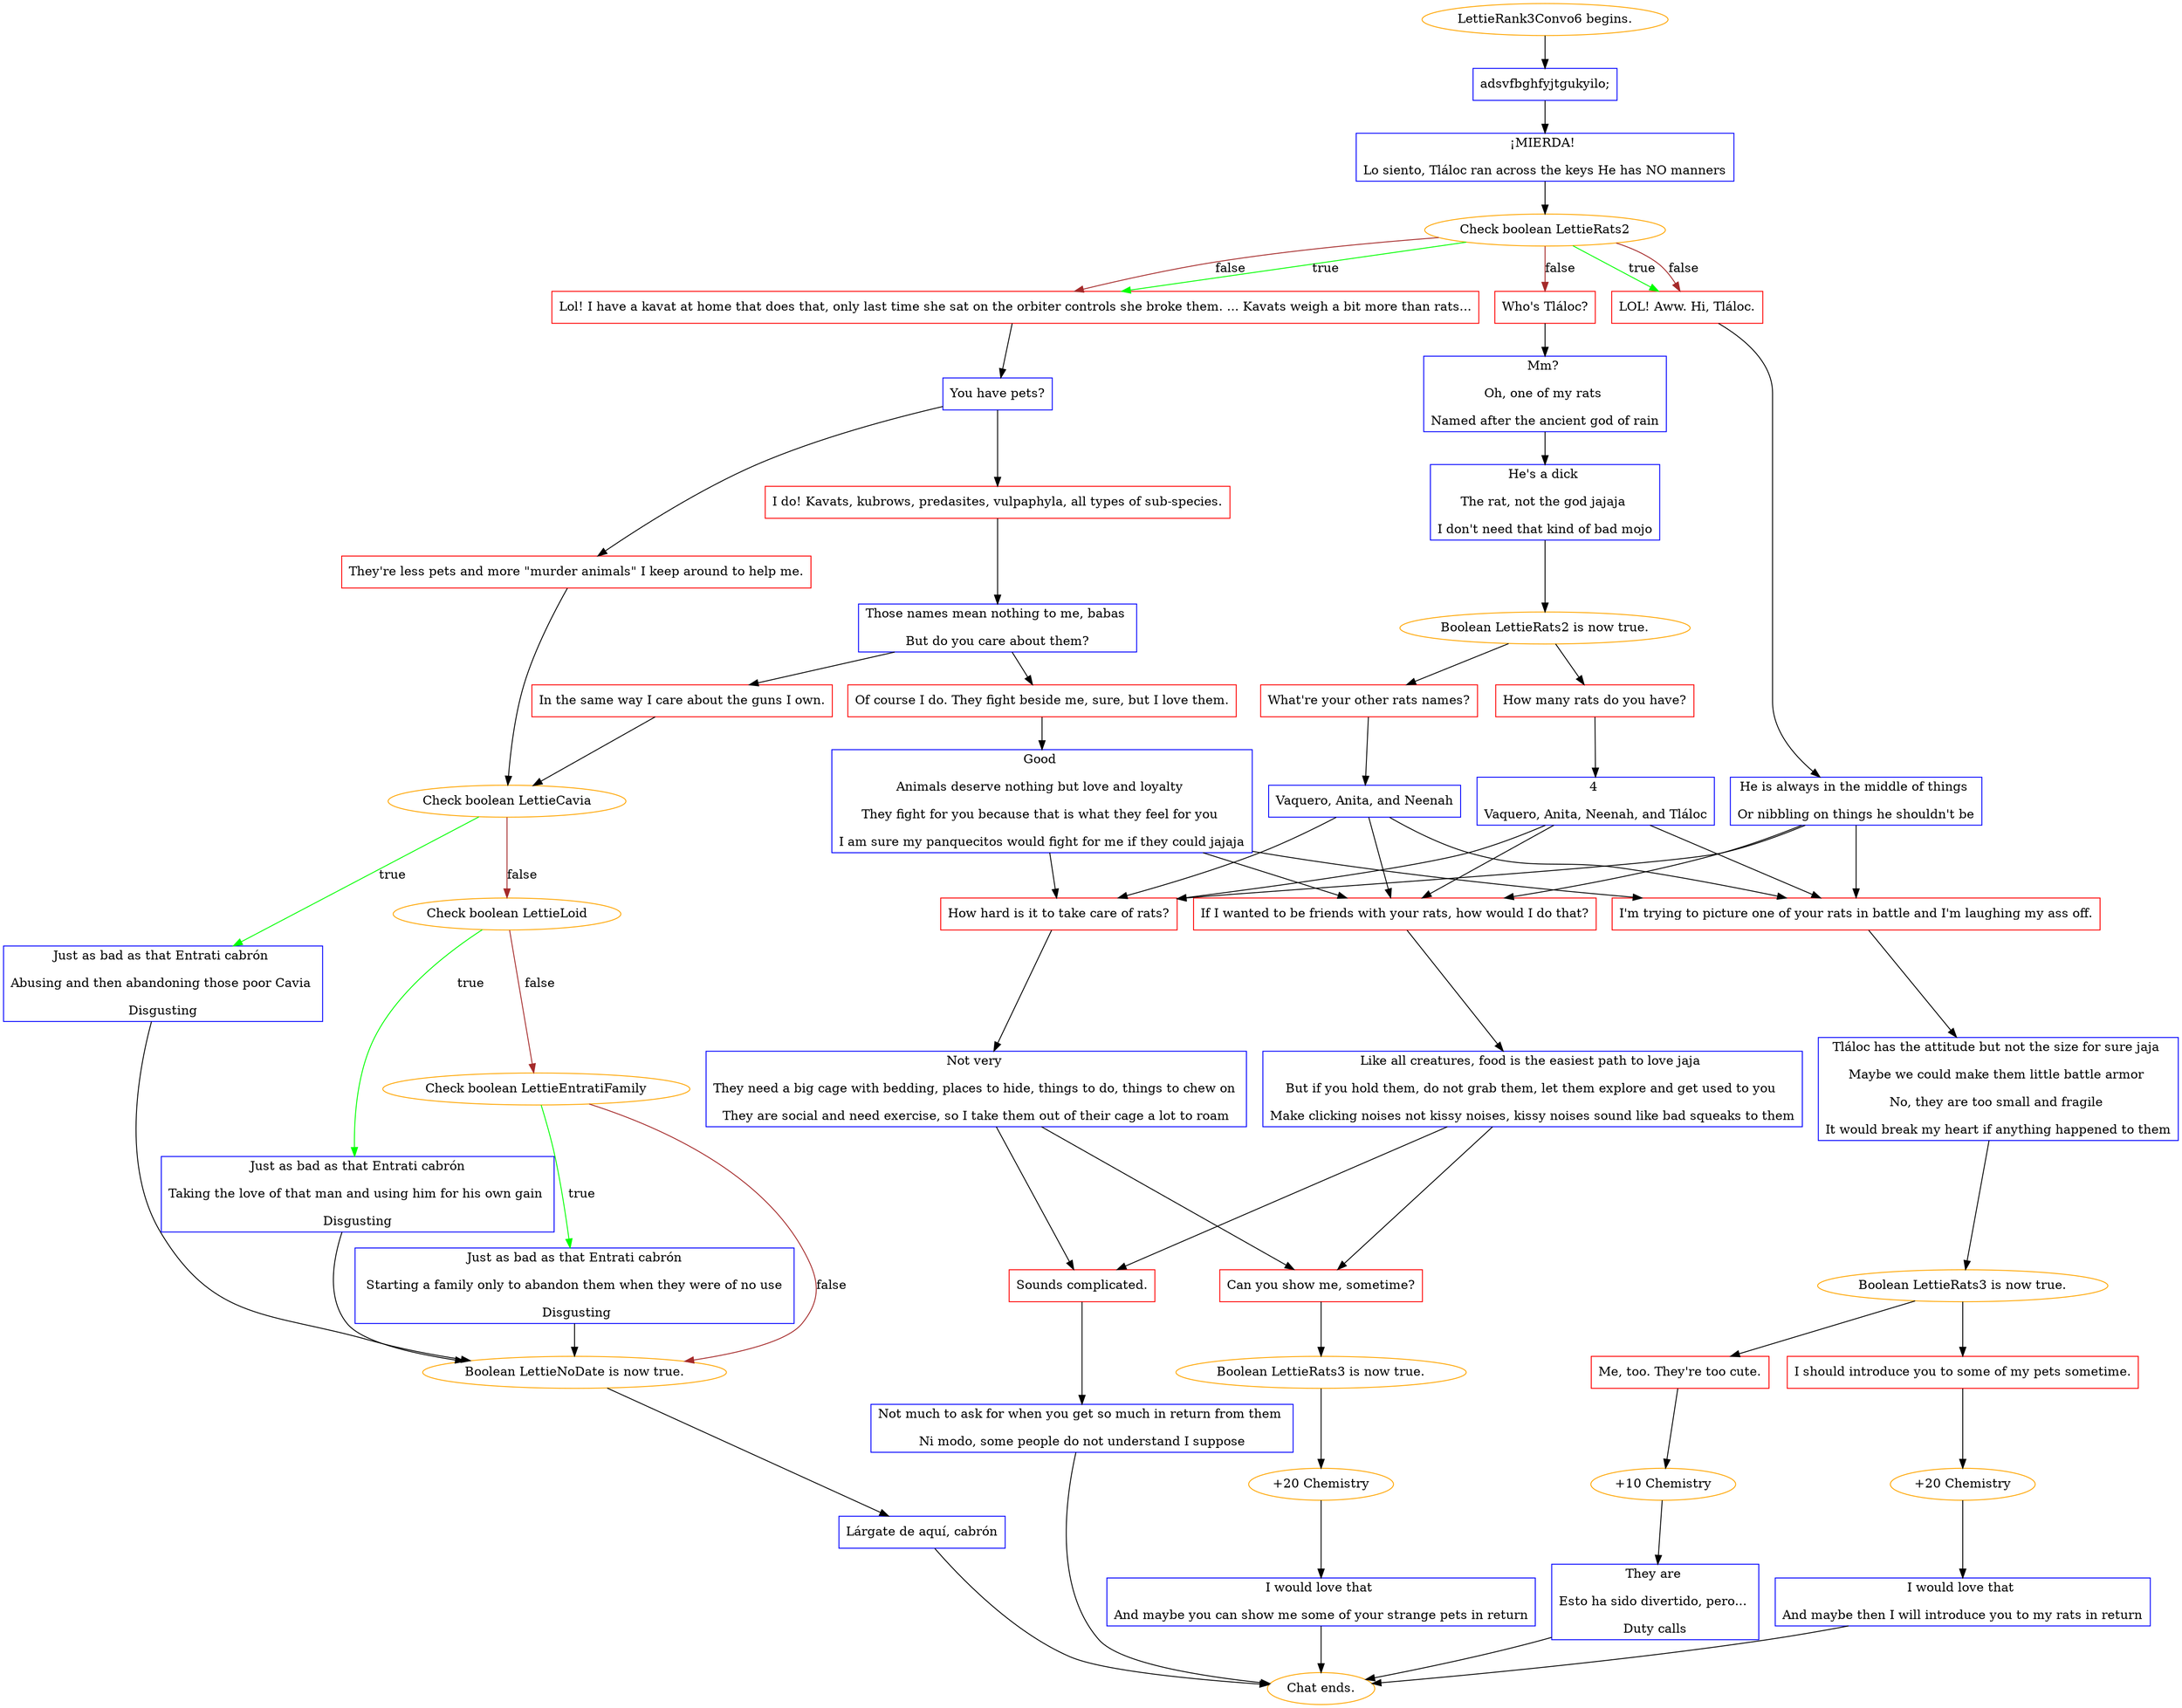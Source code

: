 digraph {
	"LettieRank3Convo6 begins." [color=orange];
		"LettieRank3Convo6 begins." -> 949;
	949 [label="adsvfbghfyjtgukyilo;",shape=box,color=blue];
		949 -> 950;
	950 [label="¡MIERDA! 
Lo siento, Tláloc ran across the keys He has NO manners",shape=box,color=blue];
		950 -> 951;
	951 [label="Check boolean LettieRats2",color=orange];
		951 -> 952 [label=true,color=green];
		951 -> 954 [label=true,color=green];
		951 -> 952 [label=false,color=brown];
		951 -> 953 [label=false,color=brown];
		951 -> 954 [label=false,color=brown];
	952 [label="LOL! Aww. Hi, Tláloc.",shape=box,color=red];
		952 -> 955;
	954 [label="Lol! I have a kavat at home that does that, only last time she sat on the orbiter controls she broke them. ... Kavats weigh a bit more than rats...",shape=box,color=red];
		954 -> 957;
	953 [label="Who's Tláloc?",shape=box,color=red];
		953 -> 956;
	955 [label="He is always in the middle of things 
Or nibbling on things he shouldn't be",shape=box,color=blue];
		955 -> 978;
		955 -> 979;
		955 -> 980;
	957 [label="You have pets?",shape=box,color=blue];
		957 -> 958;
		957 -> 959;
	956 [label="Mm? 
Oh, one of my rats 
Named after the ancient god of rain",shape=box,color=blue];
		956 -> 960;
	978 [label="If I wanted to be friends with your rats, how would I do that?",shape=box,color=red];
		978 -> 981;
	979 [label="How hard is it to take care of rats?",shape=box,color=red];
		979 -> 982;
	980 [label="I'm trying to picture one of your rats in battle and I'm laughing my ass off.",shape=box,color=red];
		980 -> 983;
	958 [label="I do! Kavats, kubrows, predasites, vulpaphyla, all types of sub-species.",shape=box,color=red];
		958 -> 961;
	959 [label="They're less pets and more \"murder animals\" I keep around to help me.",shape=box,color=red];
		959 -> 968;
	960 [label="He's a dick 
The rat, not the god jajaja 
I don't need that kind of bad mojo",shape=box,color=blue];
		960 -> "/EE/Types/Engine/SetBooleanDialogueNode:LettieRats2:962:963";
	981 [label="Like all creatures, food is the easiest path to love jaja 
But if you hold them, do not grab them, let them explore and get used to you 
Make clicking noises not kissy noises, kissy noises sound like bad squeaks to them",shape=box,color=blue];
		981 -> 984;
		981 -> 985;
	982 [label="Not very 
They need a big cage with bedding, places to hide, things to do, things to chew on 
They are social and need exercise, so I take them out of their cage a lot to roam",shape=box,color=blue];
		982 -> 984;
		982 -> 985;
	983 [label="Tláloc has the attitude but not the size for sure jaja 
Maybe we could make them little battle armor 
No, they are too small and fragile 
It would break my heart if anything happened to them",shape=box,color=blue];
		983 -> "/EE/Types/Engine/SetBooleanDialogueNode:LettieRats3:991:992";
	961 [label="Those names mean nothing to me, babas 
But do you care about them?",shape=box,color=blue];
		961 -> 966;
		961 -> 967;
	968 [label="Check boolean LettieCavia",color=orange];
		968 -> 972 [label=true,color=green];
		968 -> 970 [label=false,color=brown];
	"/EE/Types/Engine/SetBooleanDialogueNode:LettieRats2:962:963" [label="Boolean LettieRats2 is now true.",color=orange];
		"/EE/Types/Engine/SetBooleanDialogueNode:LettieRats2:962:963" -> 962;
		"/EE/Types/Engine/SetBooleanDialogueNode:LettieRats2:962:963" -> 963;
	984 [label="Can you show me, sometime?",shape=box,color=red];
		984 -> "/EE/Types/Engine/SetBooleanDialogueNode:LettieRats3:996";
	985 [label="Sounds complicated.",shape=box,color=red];
		985 -> 988;
	"/EE/Types/Engine/SetBooleanDialogueNode:LettieRats3:991:992" [label="Boolean LettieRats3 is now true.",color=orange];
		"/EE/Types/Engine/SetBooleanDialogueNode:LettieRats3:991:992" -> 991;
		"/EE/Types/Engine/SetBooleanDialogueNode:LettieRats3:991:992" -> 992;
	966 [label="Of course I do. They fight beside me, sure, but I love them.",shape=box,color=red];
		966 -> 969;
	967 [label="In the same way I care about the guns I own.",shape=box,color=red];
		967 -> 968;
	972 [label="Just as bad as that Entrati cabrón 
Abusing and then abandoning those poor Cavia 
Disgusting",shape=box,color=blue];
		972 -> "/EE/Types/Engine/SetBooleanDialogueNode:LettieNoDate:976";
	970 [label="Check boolean LettieLoid",color=orange];
		970 -> 973 [label=true,color=green];
		970 -> 971 [label=false,color=brown];
	962 [label="How many rats do you have?",shape=box,color=red];
		962 -> 964;
	963 [label="What're your other rats names?",shape=box,color=red];
		963 -> 965;
	"/EE/Types/Engine/SetBooleanDialogueNode:LettieRats3:996" [label="Boolean LettieRats3 is now true.",color=orange];
		"/EE/Types/Engine/SetBooleanDialogueNode:LettieRats3:996" -> 996;
	988 [label="Not much to ask for when you get so much in return from them 
Ni modo, some people do not understand I suppose",shape=box,color=blue];
		988 -> "Chat ends.";
	991 [label="Me, too. They're too cute.",shape=box,color=red];
		991 -> 997;
	992 [label="I should introduce you to some of my pets sometime.",shape=box,color=red];
		992 -> 995;
	969 [label="Good 
Animals deserve nothing but love and loyalty 
They fight for you because that is what they feel for you 
I am sure my panquecitos would fight for me if they could jajaja",shape=box,color=blue];
		969 -> 978;
		969 -> 979;
		969 -> 980;
	"/EE/Types/Engine/SetBooleanDialogueNode:LettieNoDate:976" [label="Boolean LettieNoDate is now true.",color=orange];
		"/EE/Types/Engine/SetBooleanDialogueNode:LettieNoDate:976" -> 976;
	973 [label="Just as bad as that Entrati cabrón
Taking the love of that man and using him for his own gain 
Disgusting",shape=box,color=blue];
		973 -> "/EE/Types/Engine/SetBooleanDialogueNode:LettieNoDate:976";
	971 [label="Check boolean LettieEntratiFamily",color=orange];
		971 -> 974 [label=true,color=green];
		971 -> "/EE/Types/Engine/SetBooleanDialogueNode:LettieNoDate:976" [label=false,color=brown];
	964 [label="4 
Vaquero, Anita, Neenah, and Tláloc",shape=box,color=blue];
		964 -> 978;
		964 -> 979;
		964 -> 980;
	965 [label="Vaquero, Anita, and Neenah",shape=box,color=blue];
		965 -> 978;
		965 -> 979;
		965 -> 980;
	996 [label="+20 Chemistry",color=orange];
		996 -> 987;
	"Chat ends." [color=orange];
	997 [label="+10 Chemistry",color=orange];
		997 -> 993;
	995 [label="+20 Chemistry",color=orange];
		995 -> 994;
	976 [label="Lárgate de aquí, cabrón",shape=box,color=blue];
		976 -> "Chat ends.";
	974 [label="Just as bad as that Entrati cabrón
 Starting a family only to abandon them when they were of no use 
 Disgusting",shape=box,color=blue];
		974 -> "/EE/Types/Engine/SetBooleanDialogueNode:LettieNoDate:976";
	987 [label="I would love that 
And maybe you can show me some of your strange pets in return",shape=box,color=blue];
		987 -> "Chat ends.";
	993 [label="They are 
Esto ha sido divertido, pero... 
Duty calls",shape=box,color=blue];
		993 -> "Chat ends.";
	994 [label="I would love that 
And maybe then I will introduce you to my rats in return",shape=box,color=blue];
		994 -> "Chat ends.";
}